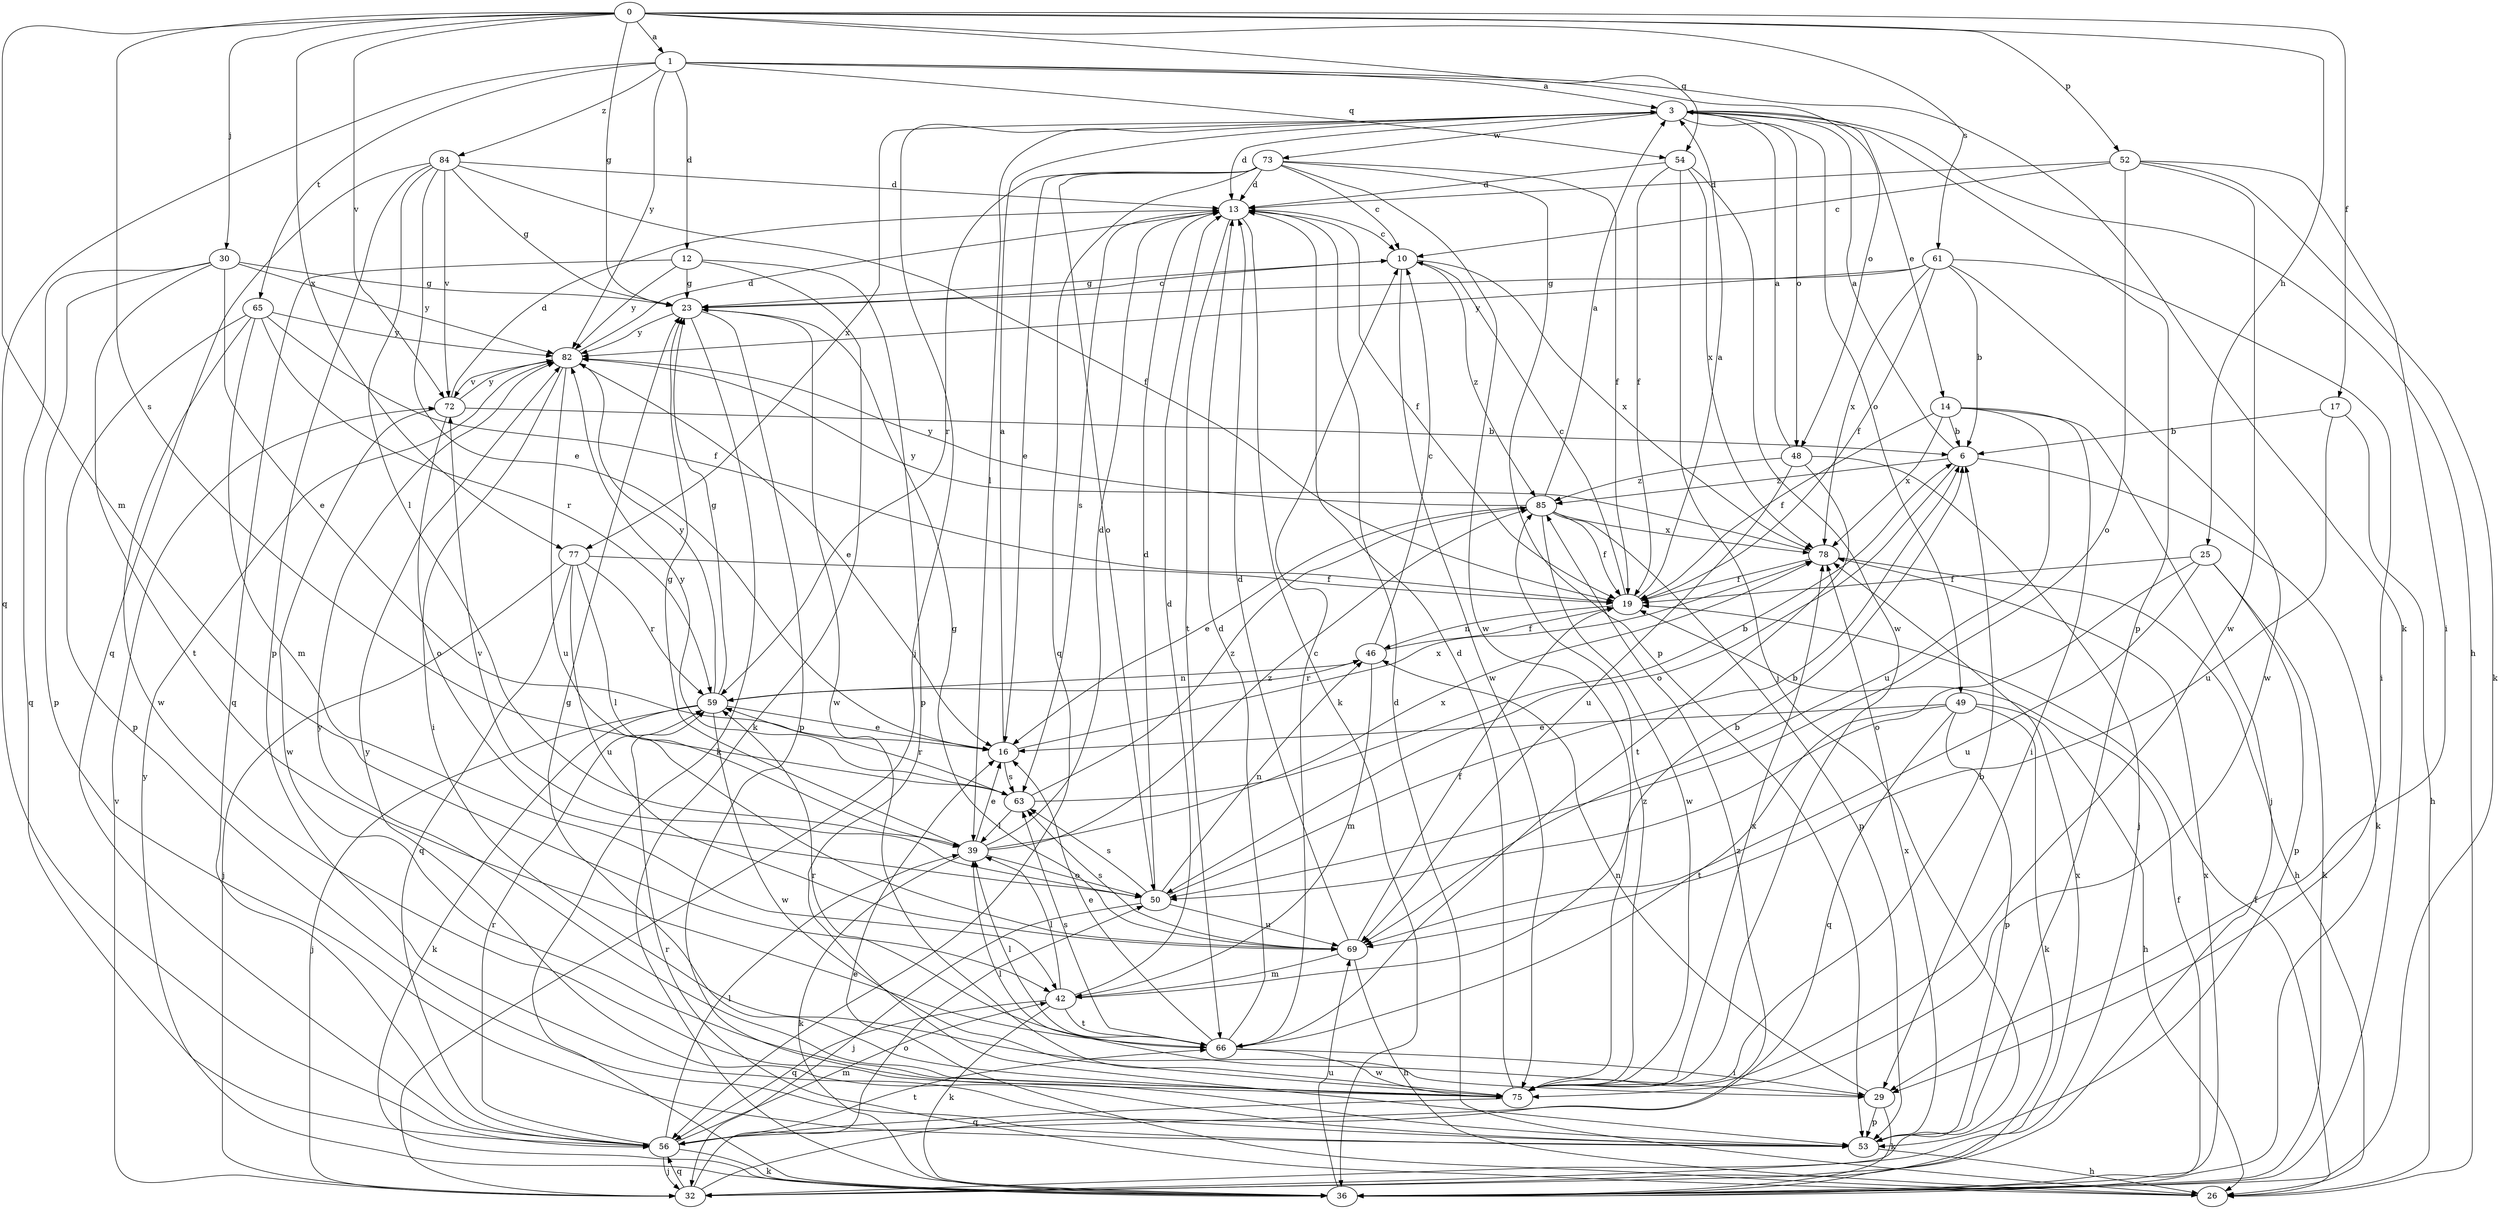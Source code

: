 strict digraph  {
0;
1;
3;
6;
10;
12;
13;
14;
16;
17;
19;
23;
25;
26;
29;
30;
32;
36;
39;
42;
46;
48;
49;
50;
52;
53;
54;
56;
59;
61;
63;
65;
66;
69;
72;
73;
75;
77;
78;
82;
84;
85;
0 -> 1  [label=a];
0 -> 17  [label=f];
0 -> 23  [label=g];
0 -> 25  [label=h];
0 -> 30  [label=j];
0 -> 42  [label=m];
0 -> 52  [label=p];
0 -> 54  [label=q];
0 -> 61  [label=s];
0 -> 63  [label=s];
0 -> 72  [label=v];
0 -> 77  [label=x];
1 -> 3  [label=a];
1 -> 12  [label=d];
1 -> 36  [label=k];
1 -> 48  [label=o];
1 -> 54  [label=q];
1 -> 56  [label=q];
1 -> 65  [label=t];
1 -> 82  [label=y];
1 -> 84  [label=z];
3 -> 13  [label=d];
3 -> 14  [label=e];
3 -> 26  [label=h];
3 -> 32  [label=j];
3 -> 39  [label=l];
3 -> 48  [label=o];
3 -> 49  [label=o];
3 -> 53  [label=p];
3 -> 73  [label=w];
3 -> 77  [label=x];
6 -> 3  [label=a];
6 -> 36  [label=k];
6 -> 50  [label=o];
6 -> 85  [label=z];
10 -> 23  [label=g];
10 -> 75  [label=w];
10 -> 78  [label=x];
10 -> 85  [label=z];
12 -> 23  [label=g];
12 -> 36  [label=k];
12 -> 53  [label=p];
12 -> 56  [label=q];
12 -> 82  [label=y];
13 -> 10  [label=c];
13 -> 19  [label=f];
13 -> 36  [label=k];
13 -> 63  [label=s];
13 -> 66  [label=t];
14 -> 6  [label=b];
14 -> 19  [label=f];
14 -> 29  [label=i];
14 -> 32  [label=j];
14 -> 69  [label=u];
14 -> 78  [label=x];
16 -> 3  [label=a];
16 -> 63  [label=s];
16 -> 78  [label=x];
17 -> 6  [label=b];
17 -> 26  [label=h];
17 -> 69  [label=u];
19 -> 3  [label=a];
19 -> 10  [label=c];
19 -> 46  [label=n];
23 -> 10  [label=c];
23 -> 36  [label=k];
23 -> 53  [label=p];
23 -> 75  [label=w];
23 -> 82  [label=y];
25 -> 19  [label=f];
25 -> 36  [label=k];
25 -> 50  [label=o];
25 -> 53  [label=p];
25 -> 69  [label=u];
26 -> 13  [label=d];
26 -> 16  [label=e];
26 -> 19  [label=f];
26 -> 59  [label=r];
29 -> 36  [label=k];
29 -> 39  [label=l];
29 -> 46  [label=n];
29 -> 53  [label=p];
30 -> 16  [label=e];
30 -> 23  [label=g];
30 -> 53  [label=p];
30 -> 56  [label=q];
30 -> 66  [label=t];
30 -> 82  [label=y];
32 -> 50  [label=o];
32 -> 56  [label=q];
32 -> 72  [label=v];
32 -> 78  [label=x];
32 -> 85  [label=z];
36 -> 19  [label=f];
36 -> 69  [label=u];
36 -> 78  [label=x];
36 -> 82  [label=y];
39 -> 13  [label=d];
39 -> 16  [label=e];
39 -> 23  [label=g];
39 -> 36  [label=k];
39 -> 50  [label=o];
39 -> 78  [label=x];
39 -> 85  [label=z];
42 -> 6  [label=b];
42 -> 13  [label=d];
42 -> 36  [label=k];
42 -> 39  [label=l];
42 -> 56  [label=q];
42 -> 66  [label=t];
46 -> 10  [label=c];
46 -> 19  [label=f];
46 -> 42  [label=m];
46 -> 59  [label=r];
48 -> 3  [label=a];
48 -> 32  [label=j];
48 -> 66  [label=t];
48 -> 69  [label=u];
48 -> 85  [label=z];
49 -> 16  [label=e];
49 -> 26  [label=h];
49 -> 36  [label=k];
49 -> 53  [label=p];
49 -> 56  [label=q];
49 -> 66  [label=t];
50 -> 6  [label=b];
50 -> 13  [label=d];
50 -> 32  [label=j];
50 -> 46  [label=n];
50 -> 63  [label=s];
50 -> 69  [label=u];
50 -> 72  [label=v];
52 -> 10  [label=c];
52 -> 13  [label=d];
52 -> 29  [label=i];
52 -> 36  [label=k];
52 -> 50  [label=o];
52 -> 75  [label=w];
53 -> 26  [label=h];
53 -> 78  [label=x];
53 -> 82  [label=y];
54 -> 13  [label=d];
54 -> 19  [label=f];
54 -> 32  [label=j];
54 -> 75  [label=w];
54 -> 78  [label=x];
56 -> 32  [label=j];
56 -> 36  [label=k];
56 -> 39  [label=l];
56 -> 42  [label=m];
56 -> 59  [label=r];
56 -> 66  [label=t];
59 -> 16  [label=e];
59 -> 23  [label=g];
59 -> 32  [label=j];
59 -> 36  [label=k];
59 -> 46  [label=n];
59 -> 75  [label=w];
59 -> 82  [label=y];
61 -> 6  [label=b];
61 -> 19  [label=f];
61 -> 23  [label=g];
61 -> 29  [label=i];
61 -> 75  [label=w];
61 -> 78  [label=x];
61 -> 82  [label=y];
63 -> 6  [label=b];
63 -> 39  [label=l];
63 -> 59  [label=r];
63 -> 82  [label=y];
63 -> 85  [label=z];
65 -> 19  [label=f];
65 -> 42  [label=m];
65 -> 53  [label=p];
65 -> 59  [label=r];
65 -> 75  [label=w];
65 -> 82  [label=y];
66 -> 10  [label=c];
66 -> 13  [label=d];
66 -> 16  [label=e];
66 -> 29  [label=i];
66 -> 39  [label=l];
66 -> 59  [label=r];
66 -> 63  [label=s];
66 -> 75  [label=w];
69 -> 13  [label=d];
69 -> 19  [label=f];
69 -> 23  [label=g];
69 -> 26  [label=h];
69 -> 42  [label=m];
69 -> 63  [label=s];
72 -> 6  [label=b];
72 -> 13  [label=d];
72 -> 50  [label=o];
72 -> 75  [label=w];
72 -> 82  [label=y];
73 -> 10  [label=c];
73 -> 13  [label=d];
73 -> 16  [label=e];
73 -> 19  [label=f];
73 -> 50  [label=o];
73 -> 53  [label=p];
73 -> 56  [label=q];
73 -> 59  [label=r];
73 -> 75  [label=w];
75 -> 6  [label=b];
75 -> 13  [label=d];
75 -> 23  [label=g];
75 -> 56  [label=q];
75 -> 78  [label=x];
75 -> 82  [label=y];
75 -> 85  [label=z];
77 -> 19  [label=f];
77 -> 32  [label=j];
77 -> 39  [label=l];
77 -> 56  [label=q];
77 -> 59  [label=r];
77 -> 69  [label=u];
78 -> 19  [label=f];
78 -> 26  [label=h];
78 -> 82  [label=y];
82 -> 13  [label=d];
82 -> 16  [label=e];
82 -> 29  [label=i];
82 -> 69  [label=u];
82 -> 72  [label=v];
84 -> 13  [label=d];
84 -> 16  [label=e];
84 -> 19  [label=f];
84 -> 23  [label=g];
84 -> 39  [label=l];
84 -> 53  [label=p];
84 -> 56  [label=q];
84 -> 72  [label=v];
85 -> 3  [label=a];
85 -> 16  [label=e];
85 -> 19  [label=f];
85 -> 53  [label=p];
85 -> 75  [label=w];
85 -> 78  [label=x];
85 -> 82  [label=y];
}
